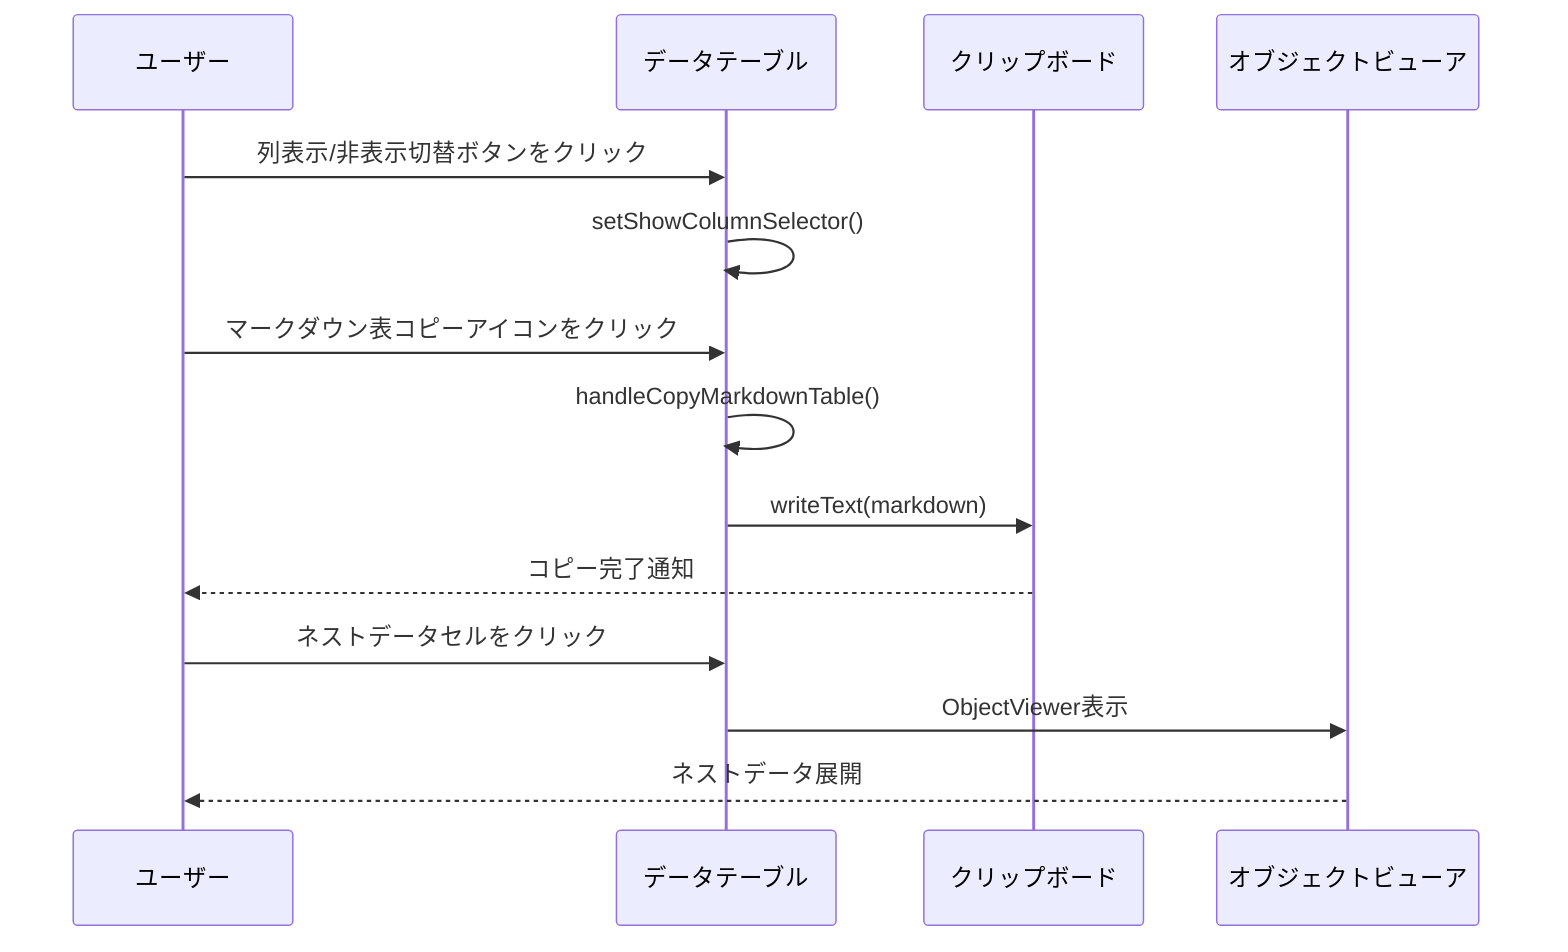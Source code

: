 %% データテーブル（DataTable.tsx）のシーケンス図
sequenceDiagram
    participant ユーザー
    participant データテーブル
    participant クリップボード
    participant オブジェクトビューア

    ユーザー->>データテーブル: 列表示/非表示切替ボタンをクリック
    データテーブル->>データテーブル: setShowColumnSelector()
    ユーザー->>データテーブル: マークダウン表コピーアイコンをクリック
    データテーブル->>データテーブル: handleCopyMarkdownTable()
    データテーブル->>クリップボード: writeText(markdown)
    クリップボード-->>ユーザー: コピー完了通知
    ユーザー->>データテーブル: ネストデータセルをクリック
    データテーブル->>オブジェクトビューア: ObjectViewer表示
    オブジェクトビューア-->>ユーザー: ネストデータ展開